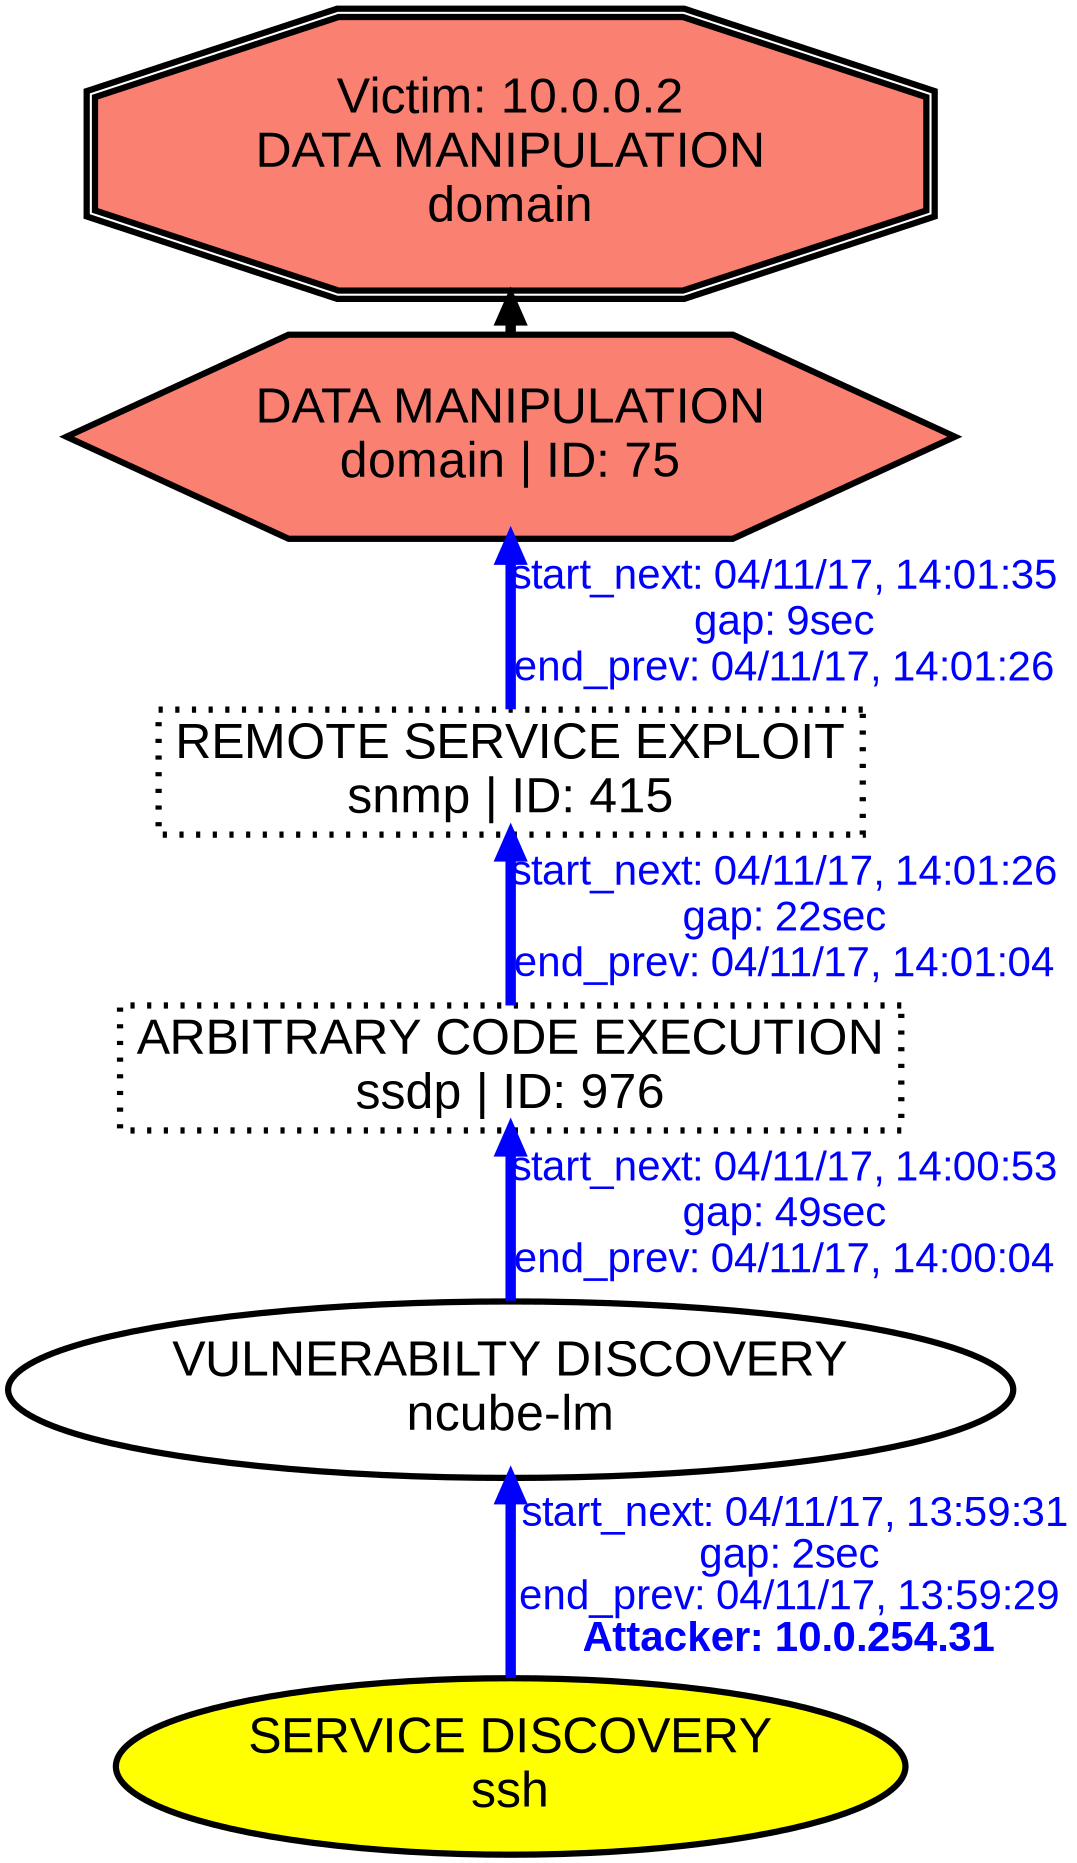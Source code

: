 digraph DATAMANIPULATIONdomain {
rankdir="BT"; 
 graph [ nodesep="0.1", ranksep="0.02"] 
 node [ fontname=Arial, fontsize=24,penwidth=3]; 
 edge [ fontname=Arial, fontsize=20,penwidth=5 ];
"Victim: 10.0.0.2
DATA MANIPULATION
domain" [shape=doubleoctagon, style=filled, fillcolor=salmon];
{ rank = max; "Victim: 10.0.0.2
DATA MANIPULATION
domain"}
"DATA MANIPULATION
domain | ID: 75" -> "Victim: 10.0.0.2
DATA MANIPULATION
domain"
"DATA MANIPULATION
domain | ID: 75" [style=filled, fillcolor= salmon]
{ rank=same; "DATA MANIPULATION
domain | ID: 75"}
"SERVICE DISCOVERY
ssh" [style=filled, fillcolor= yellow]
"SERVICE DISCOVERY
ssh" -> "VULNERABILTY DISCOVERY
ncube-lm" [ color=blue] [label=<<font color="blue"> start_next: 04/11/17, 13:59:31<br/>gap: 2sec<br/>end_prev: 04/11/17, 13:59:29</font><br/><font color="blue"><b>Attacker: 10.0.254.31</b></font>>]
"VULNERABILTY DISCOVERY
ncube-lm" -> "ARBITRARY CODE EXECUTION
ssdp | ID: 976" [ label="start_next: 04/11/17, 14:00:53
gap: 49sec
end_prev: 04/11/17, 14:00:04"][ fontcolor="blue" color=blue]
"ARBITRARY CODE EXECUTION
ssdp | ID: 976" -> "REMOTE SERVICE EXPLOIT
snmp | ID: 415" [ label="start_next: 04/11/17, 14:01:26
gap: 22sec
end_prev: 04/11/17, 14:01:04"][ fontcolor="blue" color=blue]
"REMOTE SERVICE EXPLOIT
snmp | ID: 415" -> "DATA MANIPULATION
domain | ID: 75" [ label="start_next: 04/11/17, 14:01:35
gap: 9sec
end_prev: 04/11/17, 14:01:26"][ fontcolor="blue" color=blue]
"SERVICE DISCOVERY
ssh" [shape=oval]
"SERVICE DISCOVERY
ssh" [tooltip="ET SCAN Potential SSH Scan
ET SCAN Potential VNC Scan 5900-5920"]
"VULNERABILTY DISCOVERY
ncube-lm" [shape=oval]
"VULNERABILTY DISCOVERY
ncube-lm" [tooltip="ET POLICY Suspicious inbound to PostgreSQL port 5432
ET POLICY Suspicious inbound to MSSQL port 1433
ET POLICY Suspicious inbound to Oracle SQL port 1521
ET POLICY Suspicious inbound to mSQL port 4333"]
"ARBITRARY CODE EXECUTION
ssdp | ID: 976" [style="dotted", shape=box]
"ARBITRARY CODE EXECUTION
ssdp | ID: 976" [tooltip="GPL MISC UPnP malformed advertisement"]
"REMOTE SERVICE EXPLOIT
snmp | ID: 415" [style="dotted", shape=box]
"REMOTE SERVICE EXPLOIT
snmp | ID: 415" [tooltip="ET SNMP Samsung Printer SNMP Hardcode RW Community String"]
"DATA MANIPULATION
domain | ID: 75" [shape=hexagon]
"DATA MANIPULATION
domain | ID: 75" [tooltip="ET POLICY DNS Update From External net"]
}
